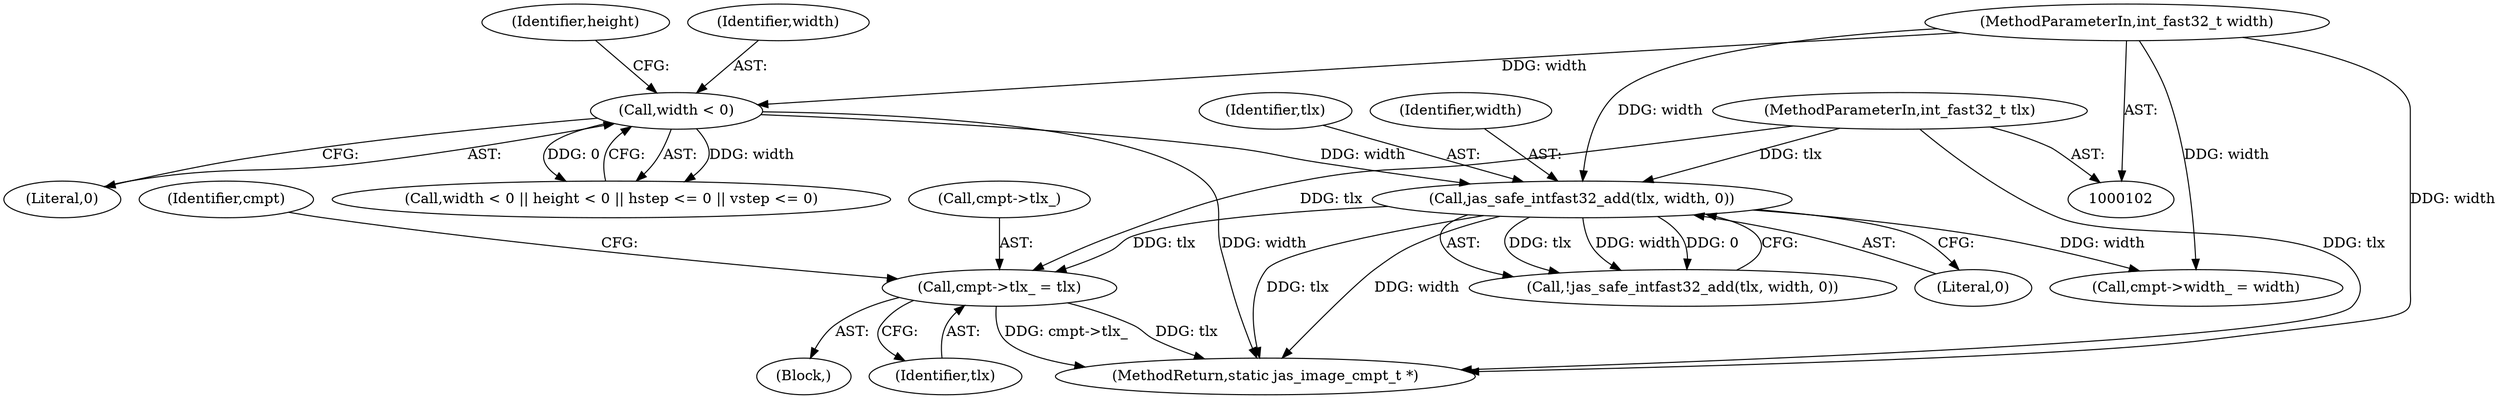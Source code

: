 digraph "0_jasper_d42b2388f7f8e0332c846675133acea151fc557a_11@pointer" {
"1000164" [label="(Call,cmpt->tlx_ = tlx)"];
"1000139" [label="(Call,jas_safe_intfast32_add(tlx, width, 0))"];
"1000103" [label="(MethodParameterIn,int_fast32_t tlx)"];
"1000120" [label="(Call,width < 0)"];
"1000107" [label="(MethodParameterIn,int_fast32_t width)"];
"1000120" [label="(Call,width < 0)"];
"1000164" [label="(Call,cmpt->tlx_ = tlx)"];
"1000119" [label="(Call,width < 0 || height < 0 || hstep <= 0 || vstep <= 0)"];
"1000310" [label="(MethodReturn,static jas_image_cmpt_t *)"];
"1000112" [label="(Block,)"];
"1000171" [label="(Identifier,cmpt)"];
"1000140" [label="(Identifier,tlx)"];
"1000142" [label="(Literal,0)"];
"1000168" [label="(Identifier,tlx)"];
"1000107" [label="(MethodParameterIn,int_fast32_t width)"];
"1000122" [label="(Literal,0)"];
"1000121" [label="(Identifier,width)"];
"1000103" [label="(MethodParameterIn,int_fast32_t tlx)"];
"1000139" [label="(Call,jas_safe_intfast32_add(tlx, width, 0))"];
"1000141" [label="(Identifier,width)"];
"1000125" [label="(Identifier,height)"];
"1000165" [label="(Call,cmpt->tlx_)"];
"1000138" [label="(Call,!jas_safe_intfast32_add(tlx, width, 0))"];
"1000184" [label="(Call,cmpt->width_ = width)"];
"1000164" -> "1000112"  [label="AST: "];
"1000164" -> "1000168"  [label="CFG: "];
"1000165" -> "1000164"  [label="AST: "];
"1000168" -> "1000164"  [label="AST: "];
"1000171" -> "1000164"  [label="CFG: "];
"1000164" -> "1000310"  [label="DDG: tlx"];
"1000164" -> "1000310"  [label="DDG: cmpt->tlx_"];
"1000139" -> "1000164"  [label="DDG: tlx"];
"1000103" -> "1000164"  [label="DDG: tlx"];
"1000139" -> "1000138"  [label="AST: "];
"1000139" -> "1000142"  [label="CFG: "];
"1000140" -> "1000139"  [label="AST: "];
"1000141" -> "1000139"  [label="AST: "];
"1000142" -> "1000139"  [label="AST: "];
"1000138" -> "1000139"  [label="CFG: "];
"1000139" -> "1000310"  [label="DDG: width"];
"1000139" -> "1000310"  [label="DDG: tlx"];
"1000139" -> "1000138"  [label="DDG: tlx"];
"1000139" -> "1000138"  [label="DDG: width"];
"1000139" -> "1000138"  [label="DDG: 0"];
"1000103" -> "1000139"  [label="DDG: tlx"];
"1000120" -> "1000139"  [label="DDG: width"];
"1000107" -> "1000139"  [label="DDG: width"];
"1000139" -> "1000184"  [label="DDG: width"];
"1000103" -> "1000102"  [label="AST: "];
"1000103" -> "1000310"  [label="DDG: tlx"];
"1000120" -> "1000119"  [label="AST: "];
"1000120" -> "1000122"  [label="CFG: "];
"1000121" -> "1000120"  [label="AST: "];
"1000122" -> "1000120"  [label="AST: "];
"1000125" -> "1000120"  [label="CFG: "];
"1000119" -> "1000120"  [label="CFG: "];
"1000120" -> "1000310"  [label="DDG: width"];
"1000120" -> "1000119"  [label="DDG: width"];
"1000120" -> "1000119"  [label="DDG: 0"];
"1000107" -> "1000120"  [label="DDG: width"];
"1000107" -> "1000102"  [label="AST: "];
"1000107" -> "1000310"  [label="DDG: width"];
"1000107" -> "1000184"  [label="DDG: width"];
}
